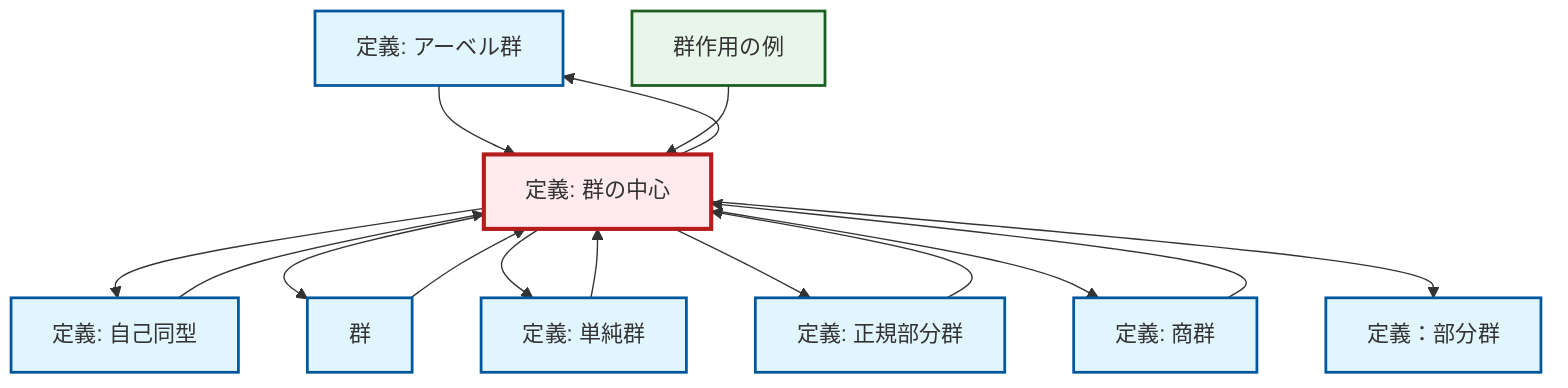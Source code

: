 graph TD
    classDef definition fill:#e1f5fe,stroke:#01579b,stroke-width:2px
    classDef theorem fill:#f3e5f5,stroke:#4a148c,stroke-width:2px
    classDef axiom fill:#fff3e0,stroke:#e65100,stroke-width:2px
    classDef example fill:#e8f5e9,stroke:#1b5e20,stroke-width:2px
    classDef current fill:#ffebee,stroke:#b71c1c,stroke-width:3px
    def-abelian-group["定義: アーベル群"]:::definition
    def-group["群"]:::definition
    def-quotient-group["定義: 商群"]:::definition
    def-normal-subgroup["定義: 正規部分群"]:::definition
    def-automorphism["定義: 自己同型"]:::definition
    def-center-of-group["定義: 群の中心"]:::definition
    def-simple-group["定義: 単純群"]:::definition
    def-subgroup["定義：部分群"]:::definition
    ex-group-action-examples["群作用の例"]:::example
    def-normal-subgroup --> def-center-of-group
    def-center-of-group --> def-automorphism
    def-center-of-group --> def-abelian-group
    def-center-of-group --> def-group
    def-automorphism --> def-center-of-group
    def-center-of-group --> def-simple-group
    def-simple-group --> def-center-of-group
    def-group --> def-center-of-group
    def-center-of-group --> def-normal-subgroup
    def-quotient-group --> def-center-of-group
    def-abelian-group --> def-center-of-group
    def-center-of-group --> def-quotient-group
    ex-group-action-examples --> def-center-of-group
    def-center-of-group --> def-subgroup
    class def-center-of-group current